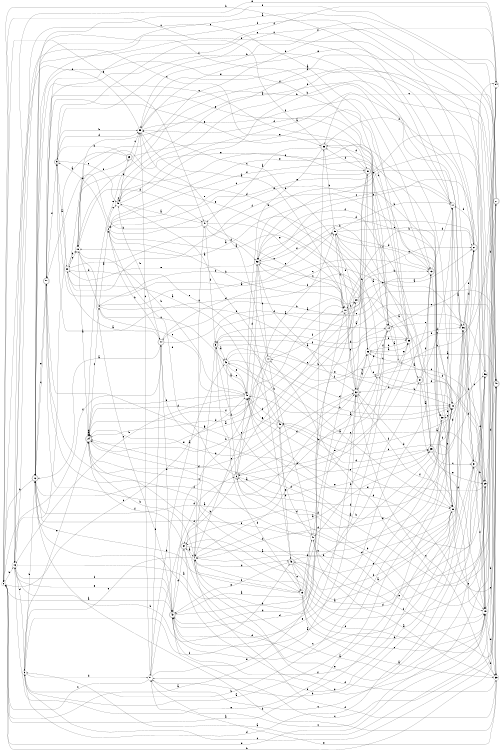 digraph n47_1 {
__start0 [label="" shape="none"];

rankdir=LR;
size="8,5";

s0 [style="filled", color="black", fillcolor="white" shape="circle", label="0"];
s1 [style="filled", color="black", fillcolor="white" shape="circle", label="1"];
s2 [style="filled", color="black", fillcolor="white" shape="circle", label="2"];
s3 [style="filled", color="black", fillcolor="white" shape="circle", label="3"];
s4 [style="filled", color="black", fillcolor="white" shape="circle", label="4"];
s5 [style="rounded,filled", color="black", fillcolor="white" shape="doublecircle", label="5"];
s6 [style="rounded,filled", color="black", fillcolor="white" shape="doublecircle", label="6"];
s7 [style="filled", color="black", fillcolor="white" shape="circle", label="7"];
s8 [style="filled", color="black", fillcolor="white" shape="circle", label="8"];
s9 [style="rounded,filled", color="black", fillcolor="white" shape="doublecircle", label="9"];
s10 [style="filled", color="black", fillcolor="white" shape="circle", label="10"];
s11 [style="rounded,filled", color="black", fillcolor="white" shape="doublecircle", label="11"];
s12 [style="rounded,filled", color="black", fillcolor="white" shape="doublecircle", label="12"];
s13 [style="rounded,filled", color="black", fillcolor="white" shape="doublecircle", label="13"];
s14 [style="rounded,filled", color="black", fillcolor="white" shape="doublecircle", label="14"];
s15 [style="filled", color="black", fillcolor="white" shape="circle", label="15"];
s16 [style="filled", color="black", fillcolor="white" shape="circle", label="16"];
s17 [style="filled", color="black", fillcolor="white" shape="circle", label="17"];
s18 [style="filled", color="black", fillcolor="white" shape="circle", label="18"];
s19 [style="filled", color="black", fillcolor="white" shape="circle", label="19"];
s20 [style="filled", color="black", fillcolor="white" shape="circle", label="20"];
s21 [style="rounded,filled", color="black", fillcolor="white" shape="doublecircle", label="21"];
s22 [style="filled", color="black", fillcolor="white" shape="circle", label="22"];
s23 [style="rounded,filled", color="black", fillcolor="white" shape="doublecircle", label="23"];
s24 [style="rounded,filled", color="black", fillcolor="white" shape="doublecircle", label="24"];
s25 [style="filled", color="black", fillcolor="white" shape="circle", label="25"];
s26 [style="filled", color="black", fillcolor="white" shape="circle", label="26"];
s27 [style="rounded,filled", color="black", fillcolor="white" shape="doublecircle", label="27"];
s28 [style="filled", color="black", fillcolor="white" shape="circle", label="28"];
s29 [style="filled", color="black", fillcolor="white" shape="circle", label="29"];
s30 [style="filled", color="black", fillcolor="white" shape="circle", label="30"];
s31 [style="rounded,filled", color="black", fillcolor="white" shape="doublecircle", label="31"];
s32 [style="rounded,filled", color="black", fillcolor="white" shape="doublecircle", label="32"];
s33 [style="filled", color="black", fillcolor="white" shape="circle", label="33"];
s34 [style="rounded,filled", color="black", fillcolor="white" shape="doublecircle", label="34"];
s35 [style="rounded,filled", color="black", fillcolor="white" shape="doublecircle", label="35"];
s36 [style="filled", color="black", fillcolor="white" shape="circle", label="36"];
s37 [style="rounded,filled", color="black", fillcolor="white" shape="doublecircle", label="37"];
s38 [style="filled", color="black", fillcolor="white" shape="circle", label="38"];
s39 [style="filled", color="black", fillcolor="white" shape="circle", label="39"];
s40 [style="rounded,filled", color="black", fillcolor="white" shape="doublecircle", label="40"];
s41 [style="filled", color="black", fillcolor="white" shape="circle", label="41"];
s42 [style="rounded,filled", color="black", fillcolor="white" shape="doublecircle", label="42"];
s43 [style="filled", color="black", fillcolor="white" shape="circle", label="43"];
s44 [style="rounded,filled", color="black", fillcolor="white" shape="doublecircle", label="44"];
s45 [style="filled", color="black", fillcolor="white" shape="circle", label="45"];
s46 [style="rounded,filled", color="black", fillcolor="white" shape="doublecircle", label="46"];
s47 [style="rounded,filled", color="black", fillcolor="white" shape="doublecircle", label="47"];
s48 [style="filled", color="black", fillcolor="white" shape="circle", label="48"];
s49 [style="rounded,filled", color="black", fillcolor="white" shape="doublecircle", label="49"];
s50 [style="rounded,filled", color="black", fillcolor="white" shape="doublecircle", label="50"];
s51 [style="filled", color="black", fillcolor="white" shape="circle", label="51"];
s52 [style="filled", color="black", fillcolor="white" shape="circle", label="52"];
s53 [style="rounded,filled", color="black", fillcolor="white" shape="doublecircle", label="53"];
s54 [style="filled", color="black", fillcolor="white" shape="circle", label="54"];
s55 [style="filled", color="black", fillcolor="white" shape="circle", label="55"];
s56 [style="filled", color="black", fillcolor="white" shape="circle", label="56"];
s57 [style="rounded,filled", color="black", fillcolor="white" shape="doublecircle", label="57"];
s0 -> s32 [label="a"];
s0 -> s16 [label="b"];
s0 -> s45 [label="c"];
s0 -> s19 [label="d"];
s0 -> s47 [label="e"];
s0 -> s44 [label="f"];
s1 -> s40 [label="a"];
s1 -> s6 [label="b"];
s1 -> s26 [label="c"];
s1 -> s5 [label="d"];
s1 -> s33 [label="e"];
s1 -> s11 [label="f"];
s2 -> s26 [label="a"];
s2 -> s44 [label="b"];
s2 -> s48 [label="c"];
s2 -> s38 [label="d"];
s2 -> s5 [label="e"];
s2 -> s14 [label="f"];
s3 -> s20 [label="a"];
s3 -> s12 [label="b"];
s3 -> s40 [label="c"];
s3 -> s51 [label="d"];
s3 -> s24 [label="e"];
s3 -> s32 [label="f"];
s4 -> s35 [label="a"];
s4 -> s24 [label="b"];
s4 -> s47 [label="c"];
s4 -> s46 [label="d"];
s4 -> s3 [label="e"];
s4 -> s39 [label="f"];
s5 -> s22 [label="a"];
s5 -> s55 [label="b"];
s5 -> s40 [label="c"];
s5 -> s55 [label="d"];
s5 -> s48 [label="e"];
s5 -> s54 [label="f"];
s6 -> s25 [label="a"];
s6 -> s34 [label="b"];
s6 -> s45 [label="c"];
s6 -> s2 [label="d"];
s6 -> s35 [label="e"];
s6 -> s36 [label="f"];
s7 -> s18 [label="a"];
s7 -> s54 [label="b"];
s7 -> s29 [label="c"];
s7 -> s29 [label="d"];
s7 -> s4 [label="e"];
s7 -> s14 [label="f"];
s8 -> s2 [label="a"];
s8 -> s25 [label="b"];
s8 -> s43 [label="c"];
s8 -> s18 [label="d"];
s8 -> s21 [label="e"];
s8 -> s7 [label="f"];
s9 -> s43 [label="a"];
s9 -> s4 [label="b"];
s9 -> s40 [label="c"];
s9 -> s15 [label="d"];
s9 -> s20 [label="e"];
s9 -> s33 [label="f"];
s10 -> s20 [label="a"];
s10 -> s2 [label="b"];
s10 -> s21 [label="c"];
s10 -> s24 [label="d"];
s10 -> s32 [label="e"];
s10 -> s28 [label="f"];
s11 -> s10 [label="a"];
s11 -> s49 [label="b"];
s11 -> s4 [label="c"];
s11 -> s24 [label="d"];
s11 -> s55 [label="e"];
s11 -> s28 [label="f"];
s12 -> s7 [label="a"];
s12 -> s0 [label="b"];
s12 -> s50 [label="c"];
s12 -> s31 [label="d"];
s12 -> s57 [label="e"];
s12 -> s32 [label="f"];
s13 -> s5 [label="a"];
s13 -> s44 [label="b"];
s13 -> s53 [label="c"];
s13 -> s17 [label="d"];
s13 -> s6 [label="e"];
s13 -> s30 [label="f"];
s14 -> s1 [label="a"];
s14 -> s41 [label="b"];
s14 -> s43 [label="c"];
s14 -> s42 [label="d"];
s14 -> s36 [label="e"];
s14 -> s32 [label="f"];
s15 -> s39 [label="a"];
s15 -> s12 [label="b"];
s15 -> s19 [label="c"];
s15 -> s41 [label="d"];
s15 -> s19 [label="e"];
s15 -> s34 [label="f"];
s16 -> s32 [label="a"];
s16 -> s46 [label="b"];
s16 -> s53 [label="c"];
s16 -> s3 [label="d"];
s16 -> s42 [label="e"];
s16 -> s14 [label="f"];
s17 -> s36 [label="a"];
s17 -> s0 [label="b"];
s17 -> s52 [label="c"];
s17 -> s34 [label="d"];
s17 -> s2 [label="e"];
s17 -> s12 [label="f"];
s18 -> s24 [label="a"];
s18 -> s45 [label="b"];
s18 -> s42 [label="c"];
s18 -> s47 [label="d"];
s18 -> s50 [label="e"];
s18 -> s56 [label="f"];
s19 -> s4 [label="a"];
s19 -> s39 [label="b"];
s19 -> s27 [label="c"];
s19 -> s6 [label="d"];
s19 -> s52 [label="e"];
s19 -> s54 [label="f"];
s20 -> s45 [label="a"];
s20 -> s7 [label="b"];
s20 -> s38 [label="c"];
s20 -> s52 [label="d"];
s20 -> s16 [label="e"];
s20 -> s56 [label="f"];
s21 -> s55 [label="a"];
s21 -> s10 [label="b"];
s21 -> s14 [label="c"];
s21 -> s17 [label="d"];
s21 -> s57 [label="e"];
s21 -> s36 [label="f"];
s22 -> s44 [label="a"];
s22 -> s31 [label="b"];
s22 -> s18 [label="c"];
s22 -> s18 [label="d"];
s22 -> s41 [label="e"];
s22 -> s38 [label="f"];
s23 -> s16 [label="a"];
s23 -> s5 [label="b"];
s23 -> s55 [label="c"];
s23 -> s26 [label="d"];
s23 -> s13 [label="e"];
s23 -> s18 [label="f"];
s24 -> s33 [label="a"];
s24 -> s24 [label="b"];
s24 -> s8 [label="c"];
s24 -> s24 [label="d"];
s24 -> s55 [label="e"];
s24 -> s15 [label="f"];
s25 -> s33 [label="a"];
s25 -> s17 [label="b"];
s25 -> s10 [label="c"];
s25 -> s38 [label="d"];
s25 -> s30 [label="e"];
s25 -> s13 [label="f"];
s26 -> s33 [label="a"];
s26 -> s57 [label="b"];
s26 -> s52 [label="c"];
s26 -> s7 [label="d"];
s26 -> s33 [label="e"];
s26 -> s27 [label="f"];
s27 -> s12 [label="a"];
s27 -> s6 [label="b"];
s27 -> s53 [label="c"];
s27 -> s24 [label="d"];
s27 -> s11 [label="e"];
s27 -> s12 [label="f"];
s28 -> s21 [label="a"];
s28 -> s13 [label="b"];
s28 -> s55 [label="c"];
s28 -> s42 [label="d"];
s28 -> s18 [label="e"];
s28 -> s52 [label="f"];
s29 -> s9 [label="a"];
s29 -> s39 [label="b"];
s29 -> s51 [label="c"];
s29 -> s1 [label="d"];
s29 -> s45 [label="e"];
s29 -> s40 [label="f"];
s30 -> s0 [label="a"];
s30 -> s4 [label="b"];
s30 -> s19 [label="c"];
s30 -> s32 [label="d"];
s30 -> s46 [label="e"];
s30 -> s12 [label="f"];
s31 -> s48 [label="a"];
s31 -> s29 [label="b"];
s31 -> s43 [label="c"];
s31 -> s3 [label="d"];
s31 -> s56 [label="e"];
s31 -> s19 [label="f"];
s32 -> s26 [label="a"];
s32 -> s50 [label="b"];
s32 -> s26 [label="c"];
s32 -> s6 [label="d"];
s32 -> s25 [label="e"];
s32 -> s19 [label="f"];
s33 -> s37 [label="a"];
s33 -> s26 [label="b"];
s33 -> s16 [label="c"];
s33 -> s36 [label="d"];
s33 -> s12 [label="e"];
s33 -> s55 [label="f"];
s34 -> s4 [label="a"];
s34 -> s10 [label="b"];
s34 -> s20 [label="c"];
s34 -> s19 [label="d"];
s34 -> s56 [label="e"];
s34 -> s24 [label="f"];
s35 -> s38 [label="a"];
s35 -> s21 [label="b"];
s35 -> s31 [label="c"];
s35 -> s19 [label="d"];
s35 -> s25 [label="e"];
s35 -> s52 [label="f"];
s36 -> s22 [label="a"];
s36 -> s31 [label="b"];
s36 -> s19 [label="c"];
s36 -> s21 [label="d"];
s36 -> s51 [label="e"];
s36 -> s42 [label="f"];
s37 -> s35 [label="a"];
s37 -> s52 [label="b"];
s37 -> s17 [label="c"];
s37 -> s32 [label="d"];
s37 -> s29 [label="e"];
s37 -> s13 [label="f"];
s38 -> s42 [label="a"];
s38 -> s3 [label="b"];
s38 -> s30 [label="c"];
s38 -> s4 [label="d"];
s38 -> s20 [label="e"];
s38 -> s17 [label="f"];
s39 -> s41 [label="a"];
s39 -> s12 [label="b"];
s39 -> s32 [label="c"];
s39 -> s19 [label="d"];
s39 -> s51 [label="e"];
s39 -> s4 [label="f"];
s40 -> s9 [label="a"];
s40 -> s0 [label="b"];
s40 -> s42 [label="c"];
s40 -> s45 [label="d"];
s40 -> s48 [label="e"];
s40 -> s55 [label="f"];
s41 -> s42 [label="a"];
s41 -> s53 [label="b"];
s41 -> s24 [label="c"];
s41 -> s49 [label="d"];
s41 -> s29 [label="e"];
s41 -> s40 [label="f"];
s42 -> s0 [label="a"];
s42 -> s28 [label="b"];
s42 -> s20 [label="c"];
s42 -> s34 [label="d"];
s42 -> s13 [label="e"];
s42 -> s16 [label="f"];
s43 -> s30 [label="a"];
s43 -> s20 [label="b"];
s43 -> s45 [label="c"];
s43 -> s20 [label="d"];
s43 -> s45 [label="e"];
s43 -> s6 [label="f"];
s44 -> s12 [label="a"];
s44 -> s48 [label="b"];
s44 -> s36 [label="c"];
s44 -> s42 [label="d"];
s44 -> s35 [label="e"];
s44 -> s14 [label="f"];
s45 -> s9 [label="a"];
s45 -> s16 [label="b"];
s45 -> s8 [label="c"];
s45 -> s52 [label="d"];
s45 -> s30 [label="e"];
s45 -> s24 [label="f"];
s46 -> s36 [label="a"];
s46 -> s37 [label="b"];
s46 -> s15 [label="c"];
s46 -> s21 [label="d"];
s46 -> s42 [label="e"];
s46 -> s30 [label="f"];
s47 -> s48 [label="a"];
s47 -> s57 [label="b"];
s47 -> s10 [label="c"];
s47 -> s52 [label="d"];
s47 -> s32 [label="e"];
s47 -> s9 [label="f"];
s48 -> s46 [label="a"];
s48 -> s39 [label="b"];
s48 -> s48 [label="c"];
s48 -> s54 [label="d"];
s48 -> s30 [label="e"];
s48 -> s23 [label="f"];
s49 -> s22 [label="a"];
s49 -> s46 [label="b"];
s49 -> s45 [label="c"];
s49 -> s35 [label="d"];
s49 -> s24 [label="e"];
s49 -> s45 [label="f"];
s50 -> s24 [label="a"];
s50 -> s24 [label="b"];
s50 -> s2 [label="c"];
s50 -> s53 [label="d"];
s50 -> s57 [label="e"];
s50 -> s24 [label="f"];
s51 -> s43 [label="a"];
s51 -> s31 [label="b"];
s51 -> s0 [label="c"];
s51 -> s6 [label="d"];
s51 -> s10 [label="e"];
s51 -> s44 [label="f"];
s52 -> s32 [label="a"];
s52 -> s11 [label="b"];
s52 -> s19 [label="c"];
s52 -> s42 [label="d"];
s52 -> s22 [label="e"];
s52 -> s25 [label="f"];
s53 -> s47 [label="a"];
s53 -> s25 [label="b"];
s53 -> s0 [label="c"];
s53 -> s14 [label="d"];
s53 -> s45 [label="e"];
s53 -> s21 [label="f"];
s54 -> s3 [label="a"];
s54 -> s18 [label="b"];
s54 -> s49 [label="c"];
s54 -> s4 [label="d"];
s54 -> s16 [label="e"];
s54 -> s49 [label="f"];
s55 -> s10 [label="a"];
s55 -> s20 [label="b"];
s55 -> s51 [label="c"];
s55 -> s0 [label="d"];
s55 -> s39 [label="e"];
s55 -> s13 [label="f"];
s56 -> s34 [label="a"];
s56 -> s9 [label="b"];
s56 -> s51 [label="c"];
s56 -> s57 [label="d"];
s56 -> s2 [label="e"];
s56 -> s12 [label="f"];
s57 -> s29 [label="a"];
s57 -> s17 [label="b"];
s57 -> s12 [label="c"];
s57 -> s32 [label="d"];
s57 -> s14 [label="e"];
s57 -> s5 [label="f"];

}